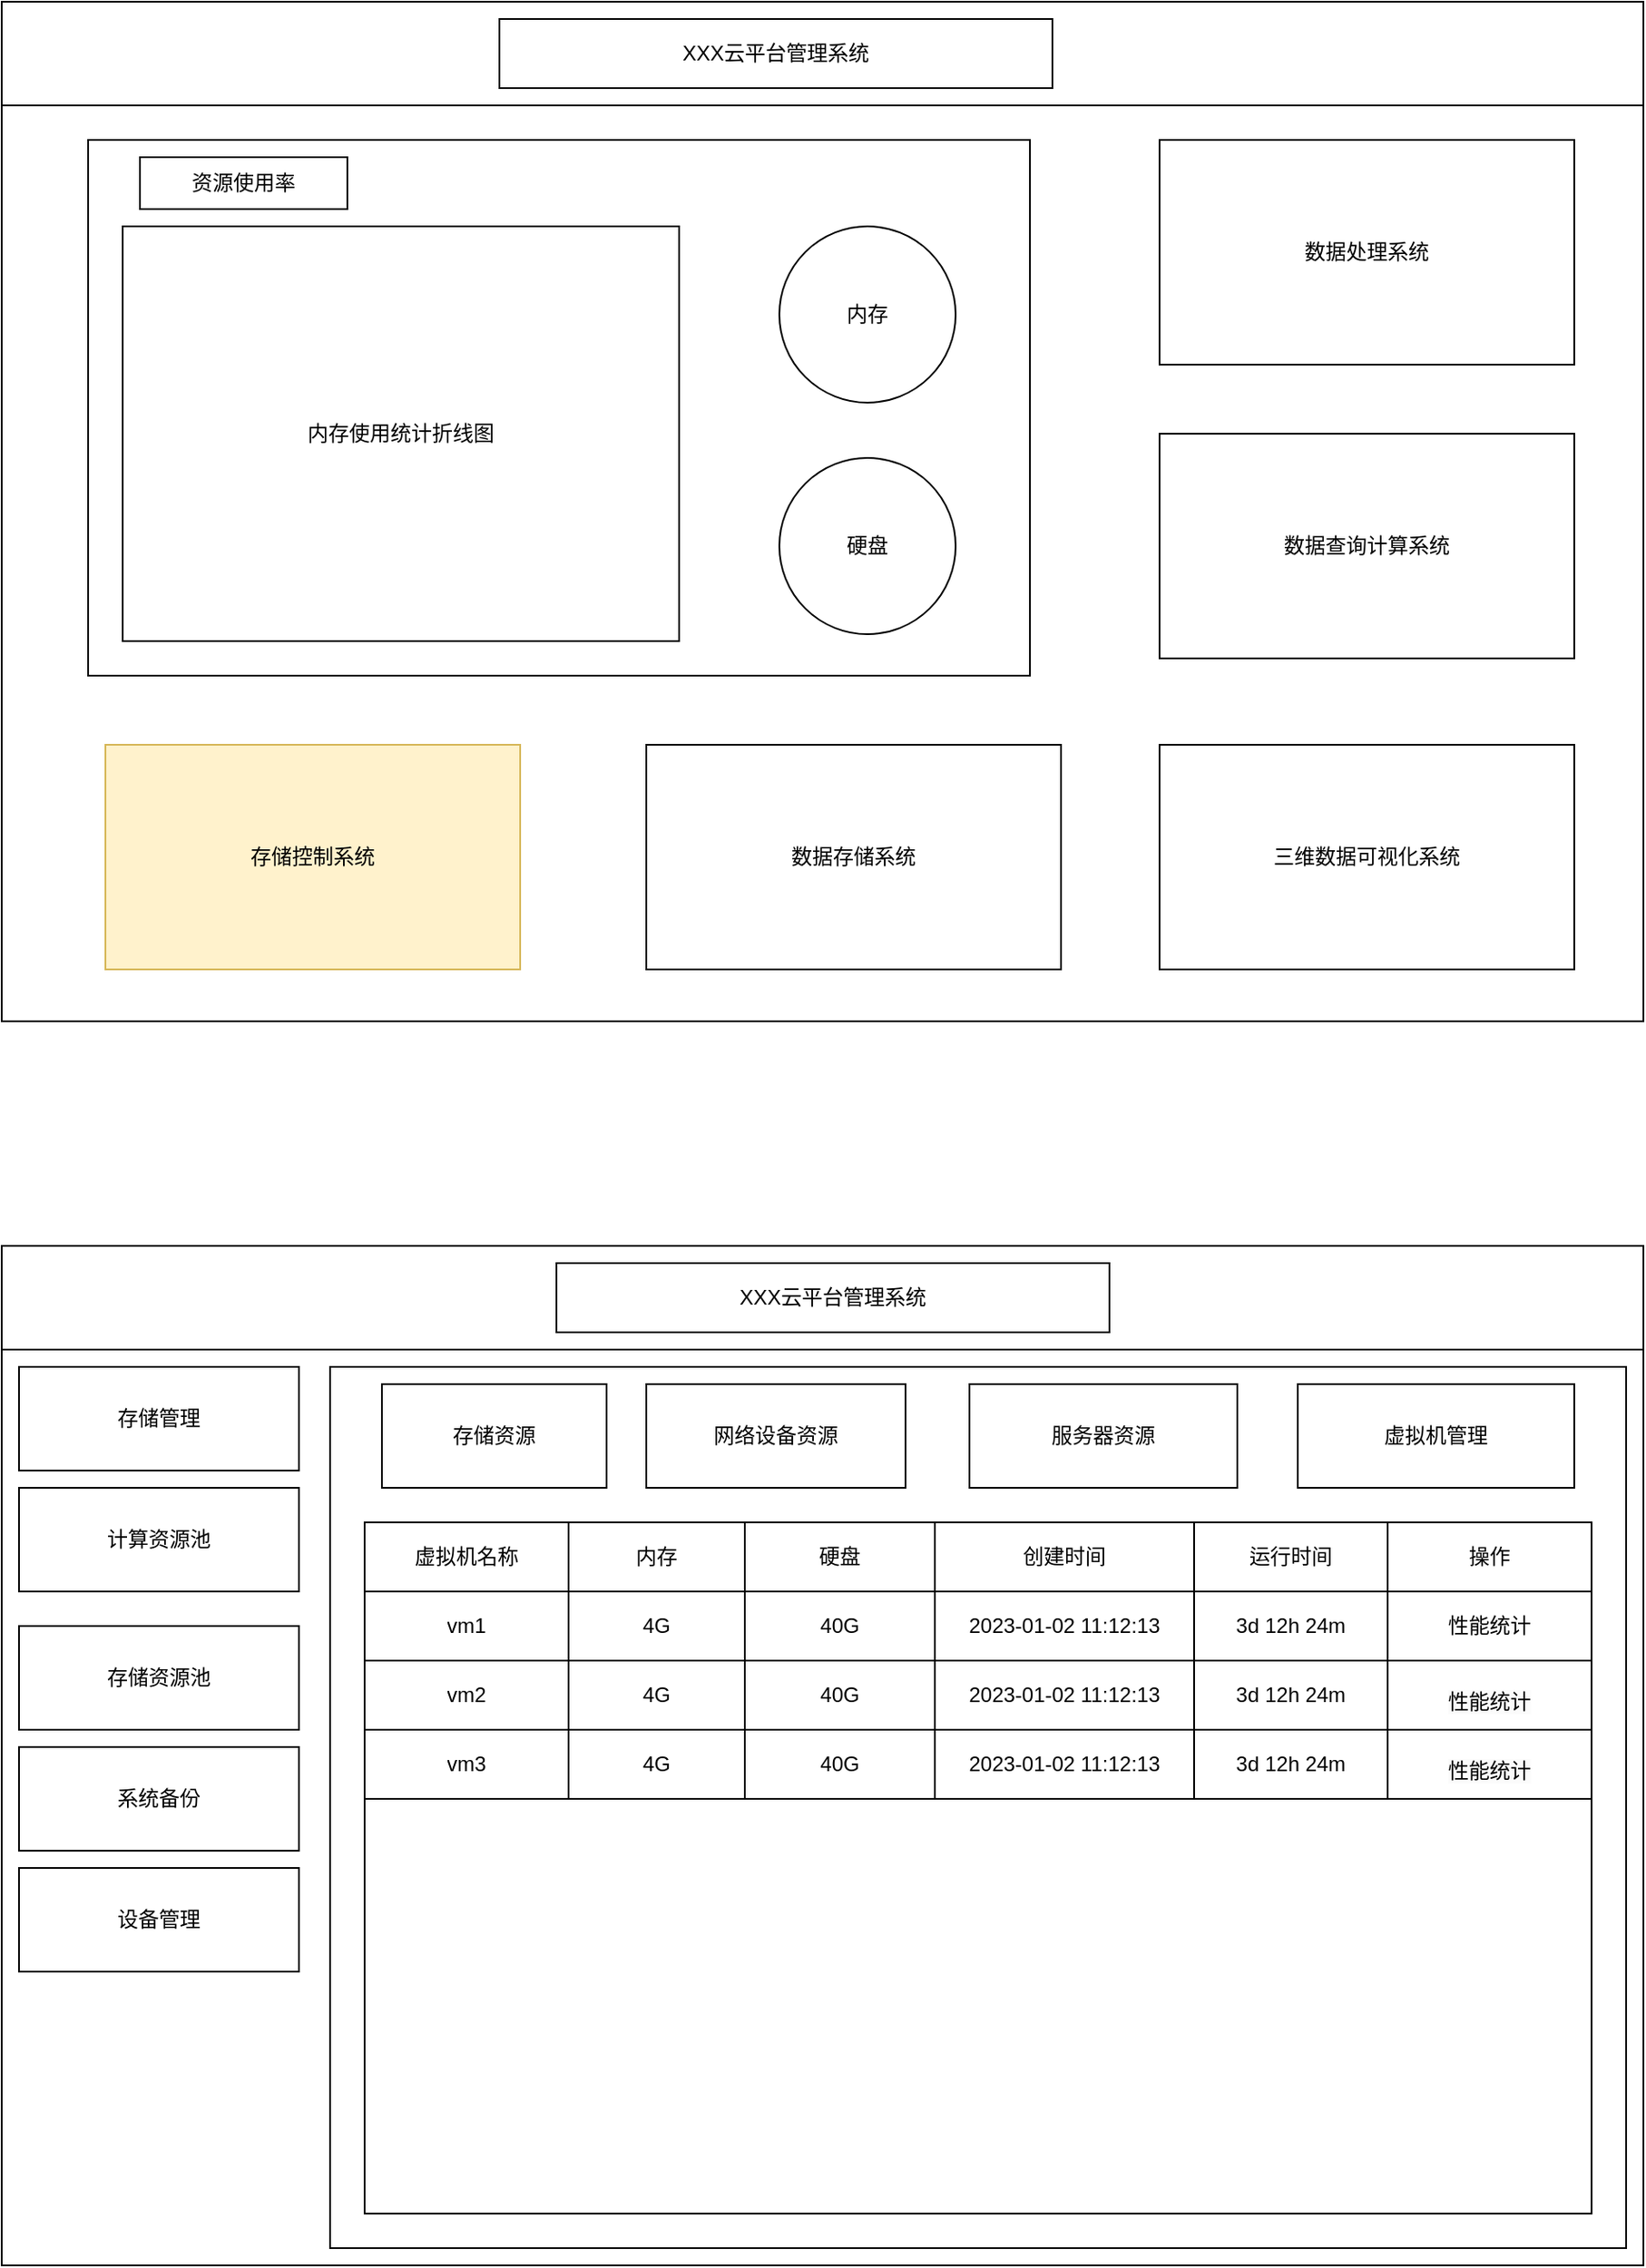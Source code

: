 <mxfile version="21.3.3" type="github">
  <diagram name="第 1 页" id="NVEBLmxHPtYreF8IRJ6X">
    <mxGraphModel dx="1360" dy="977" grid="1" gridSize="10" guides="1" tooltips="1" connect="1" arrows="1" fold="1" page="1" pageScale="1" pageWidth="2339" pageHeight="3300" math="0" shadow="0">
      <root>
        <mxCell id="0" />
        <mxCell id="1" parent="0" />
        <mxCell id="mkwkqjg2g1FwR-pgGGm_-10" value="" style="rounded=0;whiteSpace=wrap;html=1;" vertex="1" parent="1">
          <mxGeometry x="140" y="680" width="950" height="590" as="geometry" />
        </mxCell>
        <mxCell id="mkwkqjg2g1FwR-pgGGm_-4" value="数据存储系统" style="rounded=0;whiteSpace=wrap;html=1;" vertex="1" parent="1">
          <mxGeometry x="513" y="1110" width="240" height="130" as="geometry" />
        </mxCell>
        <mxCell id="mkwkqjg2g1FwR-pgGGm_-5" value="数据查询计算系统" style="rounded=0;whiteSpace=wrap;html=1;" vertex="1" parent="1">
          <mxGeometry x="810" y="930" width="240" height="130" as="geometry" />
        </mxCell>
        <mxCell id="mkwkqjg2g1FwR-pgGGm_-6" value="三维数据可视化系统" style="rounded=0;whiteSpace=wrap;html=1;" vertex="1" parent="1">
          <mxGeometry x="810" y="1110" width="240" height="130" as="geometry" />
        </mxCell>
        <mxCell id="mkwkqjg2g1FwR-pgGGm_-8" value="数据处理系统" style="rounded=0;whiteSpace=wrap;html=1;" vertex="1" parent="1">
          <mxGeometry x="810" y="760" width="240" height="130" as="geometry" />
        </mxCell>
        <mxCell id="mkwkqjg2g1FwR-pgGGm_-7" value="存储控制系统" style="rounded=0;whiteSpace=wrap;html=1;fillColor=#fff2cc;strokeColor=#d6b656;" vertex="1" parent="1">
          <mxGeometry x="200" y="1110" width="240" height="130" as="geometry" />
        </mxCell>
        <mxCell id="mkwkqjg2g1FwR-pgGGm_-11" value="" style="rounded=0;whiteSpace=wrap;html=1;" vertex="1" parent="1">
          <mxGeometry x="140" y="680" width="950" height="60" as="geometry" />
        </mxCell>
        <mxCell id="mkwkqjg2g1FwR-pgGGm_-12" value="XXX云平台管理系统" style="rounded=0;whiteSpace=wrap;html=1;align=center;" vertex="1" parent="1">
          <mxGeometry x="428" y="690" width="320" height="40" as="geometry" />
        </mxCell>
        <mxCell id="mkwkqjg2g1FwR-pgGGm_-18" value="" style="rounded=0;whiteSpace=wrap;html=1;" vertex="1" parent="1">
          <mxGeometry x="190" y="760" width="545" height="310" as="geometry" />
        </mxCell>
        <mxCell id="mkwkqjg2g1FwR-pgGGm_-16" value="硬盘" style="ellipse;whiteSpace=wrap;html=1;aspect=fixed;" vertex="1" parent="1">
          <mxGeometry x="590" y="944" width="102" height="102" as="geometry" />
        </mxCell>
        <mxCell id="mkwkqjg2g1FwR-pgGGm_-20" value="内存使用统计折线图" style="rounded=0;whiteSpace=wrap;html=1;" vertex="1" parent="1">
          <mxGeometry x="210" y="810" width="322" height="240" as="geometry" />
        </mxCell>
        <mxCell id="mkwkqjg2g1FwR-pgGGm_-21" value="内存" style="ellipse;whiteSpace=wrap;html=1;aspect=fixed;" vertex="1" parent="1">
          <mxGeometry x="590" y="810" width="102" height="102" as="geometry" />
        </mxCell>
        <mxCell id="mkwkqjg2g1FwR-pgGGm_-23" value="" style="rounded=0;whiteSpace=wrap;html=1;" vertex="1" parent="1">
          <mxGeometry x="140" y="1400" width="950" height="590" as="geometry" />
        </mxCell>
        <mxCell id="mkwkqjg2g1FwR-pgGGm_-24" value="" style="rounded=0;whiteSpace=wrap;html=1;" vertex="1" parent="1">
          <mxGeometry x="140" y="1400" width="950" height="60" as="geometry" />
        </mxCell>
        <mxCell id="mkwkqjg2g1FwR-pgGGm_-27" value="XXX云平台管理系统" style="rounded=0;whiteSpace=wrap;html=1;align=center;" vertex="1" parent="1">
          <mxGeometry x="461" y="1410" width="320" height="40" as="geometry" />
        </mxCell>
        <mxCell id="mkwkqjg2g1FwR-pgGGm_-29" value="存储管理" style="rounded=0;whiteSpace=wrap;html=1;" vertex="1" parent="1">
          <mxGeometry x="150" y="1470" width="162" height="60" as="geometry" />
        </mxCell>
        <mxCell id="mkwkqjg2g1FwR-pgGGm_-30" value="计算资源池" style="rounded=0;whiteSpace=wrap;html=1;" vertex="1" parent="1">
          <mxGeometry x="150" y="1540" width="162" height="60" as="geometry" />
        </mxCell>
        <mxCell id="mkwkqjg2g1FwR-pgGGm_-31" value="存储资源池" style="rounded=0;whiteSpace=wrap;html=1;" vertex="1" parent="1">
          <mxGeometry x="150" y="1620" width="162" height="60" as="geometry" />
        </mxCell>
        <mxCell id="mkwkqjg2g1FwR-pgGGm_-32" value="系统备份" style="rounded=0;whiteSpace=wrap;html=1;" vertex="1" parent="1">
          <mxGeometry x="150" y="1690" width="162" height="60" as="geometry" />
        </mxCell>
        <mxCell id="mkwkqjg2g1FwR-pgGGm_-33" value="设备管理" style="rounded=0;whiteSpace=wrap;html=1;" vertex="1" parent="1">
          <mxGeometry x="150" y="1760" width="162" height="60" as="geometry" />
        </mxCell>
        <mxCell id="mkwkqjg2g1FwR-pgGGm_-34" value="" style="rounded=0;whiteSpace=wrap;html=1;" vertex="1" parent="1">
          <mxGeometry x="330" y="1470" width="750" height="510" as="geometry" />
        </mxCell>
        <mxCell id="mkwkqjg2g1FwR-pgGGm_-35" value="存储资源" style="rounded=0;whiteSpace=wrap;html=1;" vertex="1" parent="1">
          <mxGeometry x="360" y="1480" width="130" height="60" as="geometry" />
        </mxCell>
        <mxCell id="mkwkqjg2g1FwR-pgGGm_-36" value="网络设备资源" style="rounded=0;whiteSpace=wrap;html=1;" vertex="1" parent="1">
          <mxGeometry x="513" y="1480" width="150" height="60" as="geometry" />
        </mxCell>
        <mxCell id="mkwkqjg2g1FwR-pgGGm_-37" value="虚拟机管理" style="rounded=0;whiteSpace=wrap;html=1;" vertex="1" parent="1">
          <mxGeometry x="890" y="1480" width="160" height="60" as="geometry" />
        </mxCell>
        <mxCell id="mkwkqjg2g1FwR-pgGGm_-38" value="服务器资源" style="rounded=0;whiteSpace=wrap;html=1;" vertex="1" parent="1">
          <mxGeometry x="700" y="1480" width="155" height="60" as="geometry" />
        </mxCell>
        <mxCell id="mkwkqjg2g1FwR-pgGGm_-40" value="" style="rounded=0;whiteSpace=wrap;html=1;" vertex="1" parent="1">
          <mxGeometry x="350" y="1560" width="710" height="400" as="geometry" />
        </mxCell>
        <mxCell id="mkwkqjg2g1FwR-pgGGm_-41" value="" style="shape=table;startSize=0;container=1;collapsible=0;childLayout=tableLayout;" vertex="1" parent="1">
          <mxGeometry x="350" y="1560" width="710" height="160" as="geometry" />
        </mxCell>
        <mxCell id="mkwkqjg2g1FwR-pgGGm_-42" value="" style="shape=tableRow;horizontal=0;startSize=0;swimlaneHead=0;swimlaneBody=0;strokeColor=inherit;top=0;left=0;bottom=0;right=0;collapsible=0;dropTarget=0;fillColor=none;points=[[0,0.5],[1,0.5]];portConstraint=eastwest;" vertex="1" parent="mkwkqjg2g1FwR-pgGGm_-41">
          <mxGeometry width="710" height="40" as="geometry" />
        </mxCell>
        <mxCell id="mkwkqjg2g1FwR-pgGGm_-43" value="虚拟机名称" style="shape=partialRectangle;html=1;whiteSpace=wrap;connectable=0;strokeColor=inherit;overflow=hidden;fillColor=none;top=0;left=0;bottom=0;right=0;pointerEvents=1;" vertex="1" parent="mkwkqjg2g1FwR-pgGGm_-42">
          <mxGeometry width="118" height="40" as="geometry">
            <mxRectangle width="118" height="40" as="alternateBounds" />
          </mxGeometry>
        </mxCell>
        <mxCell id="mkwkqjg2g1FwR-pgGGm_-44" value="内存" style="shape=partialRectangle;html=1;whiteSpace=wrap;connectable=0;strokeColor=inherit;overflow=hidden;fillColor=none;top=0;left=0;bottom=0;right=0;pointerEvents=1;" vertex="1" parent="mkwkqjg2g1FwR-pgGGm_-42">
          <mxGeometry x="118" width="102" height="40" as="geometry">
            <mxRectangle width="102" height="40" as="alternateBounds" />
          </mxGeometry>
        </mxCell>
        <mxCell id="mkwkqjg2g1FwR-pgGGm_-45" value="硬盘" style="shape=partialRectangle;html=1;whiteSpace=wrap;connectable=0;strokeColor=inherit;overflow=hidden;fillColor=none;top=0;left=0;bottom=0;right=0;pointerEvents=1;" vertex="1" parent="mkwkqjg2g1FwR-pgGGm_-42">
          <mxGeometry x="220" width="110" height="40" as="geometry">
            <mxRectangle width="110" height="40" as="alternateBounds" />
          </mxGeometry>
        </mxCell>
        <mxCell id="mkwkqjg2g1FwR-pgGGm_-46" value="创建时间" style="shape=partialRectangle;html=1;whiteSpace=wrap;connectable=0;strokeColor=inherit;overflow=hidden;fillColor=none;top=0;left=0;bottom=0;right=0;pointerEvents=1;" vertex="1" parent="mkwkqjg2g1FwR-pgGGm_-42">
          <mxGeometry x="330" width="150" height="40" as="geometry">
            <mxRectangle width="150" height="40" as="alternateBounds" />
          </mxGeometry>
        </mxCell>
        <mxCell id="mkwkqjg2g1FwR-pgGGm_-47" value="运行时间" style="shape=partialRectangle;html=1;whiteSpace=wrap;connectable=0;strokeColor=inherit;overflow=hidden;fillColor=none;top=0;left=0;bottom=0;right=0;pointerEvents=1;" vertex="1" parent="mkwkqjg2g1FwR-pgGGm_-42">
          <mxGeometry x="480" width="112" height="40" as="geometry">
            <mxRectangle width="112" height="40" as="alternateBounds" />
          </mxGeometry>
        </mxCell>
        <mxCell id="mkwkqjg2g1FwR-pgGGm_-48" value="操作" style="shape=partialRectangle;html=1;whiteSpace=wrap;connectable=0;strokeColor=inherit;overflow=hidden;fillColor=none;top=0;left=0;bottom=0;right=0;pointerEvents=1;" vertex="1" parent="mkwkqjg2g1FwR-pgGGm_-42">
          <mxGeometry x="592" width="118" height="40" as="geometry">
            <mxRectangle width="118" height="40" as="alternateBounds" />
          </mxGeometry>
        </mxCell>
        <mxCell id="mkwkqjg2g1FwR-pgGGm_-56" value="" style="shape=tableRow;horizontal=0;startSize=0;swimlaneHead=0;swimlaneBody=0;strokeColor=inherit;top=0;left=0;bottom=0;right=0;collapsible=0;dropTarget=0;fillColor=none;points=[[0,0.5],[1,0.5]];portConstraint=eastwest;" vertex="1" parent="mkwkqjg2g1FwR-pgGGm_-41">
          <mxGeometry y="40" width="710" height="40" as="geometry" />
        </mxCell>
        <mxCell id="mkwkqjg2g1FwR-pgGGm_-57" value="vm1" style="shape=partialRectangle;html=1;whiteSpace=wrap;connectable=0;strokeColor=inherit;overflow=hidden;fillColor=none;top=0;left=0;bottom=0;right=0;pointerEvents=1;" vertex="1" parent="mkwkqjg2g1FwR-pgGGm_-56">
          <mxGeometry width="118" height="40" as="geometry">
            <mxRectangle width="118" height="40" as="alternateBounds" />
          </mxGeometry>
        </mxCell>
        <mxCell id="mkwkqjg2g1FwR-pgGGm_-58" value="4G" style="shape=partialRectangle;html=1;whiteSpace=wrap;connectable=0;strokeColor=inherit;overflow=hidden;fillColor=none;top=0;left=0;bottom=0;right=0;pointerEvents=1;" vertex="1" parent="mkwkqjg2g1FwR-pgGGm_-56">
          <mxGeometry x="118" width="102" height="40" as="geometry">
            <mxRectangle width="102" height="40" as="alternateBounds" />
          </mxGeometry>
        </mxCell>
        <mxCell id="mkwkqjg2g1FwR-pgGGm_-59" value="40G" style="shape=partialRectangle;html=1;whiteSpace=wrap;connectable=0;strokeColor=inherit;overflow=hidden;fillColor=none;top=0;left=0;bottom=0;right=0;pointerEvents=1;" vertex="1" parent="mkwkqjg2g1FwR-pgGGm_-56">
          <mxGeometry x="220" width="110" height="40" as="geometry">
            <mxRectangle width="110" height="40" as="alternateBounds" />
          </mxGeometry>
        </mxCell>
        <mxCell id="mkwkqjg2g1FwR-pgGGm_-60" value="2023-01-02 11:12:13" style="shape=partialRectangle;html=1;whiteSpace=wrap;connectable=0;strokeColor=inherit;overflow=hidden;fillColor=none;top=0;left=0;bottom=0;right=0;pointerEvents=1;" vertex="1" parent="mkwkqjg2g1FwR-pgGGm_-56">
          <mxGeometry x="330" width="150" height="40" as="geometry">
            <mxRectangle width="150" height="40" as="alternateBounds" />
          </mxGeometry>
        </mxCell>
        <mxCell id="mkwkqjg2g1FwR-pgGGm_-61" value="3d 12h 24m" style="shape=partialRectangle;html=1;whiteSpace=wrap;connectable=0;strokeColor=inherit;overflow=hidden;fillColor=none;top=0;left=0;bottom=0;right=0;pointerEvents=1;" vertex="1" parent="mkwkqjg2g1FwR-pgGGm_-56">
          <mxGeometry x="480" width="112" height="40" as="geometry">
            <mxRectangle width="112" height="40" as="alternateBounds" />
          </mxGeometry>
        </mxCell>
        <mxCell id="mkwkqjg2g1FwR-pgGGm_-62" value="性能统计" style="shape=partialRectangle;html=1;whiteSpace=wrap;connectable=0;strokeColor=inherit;overflow=hidden;fillColor=none;top=0;left=0;bottom=0;right=0;pointerEvents=1;" vertex="1" parent="mkwkqjg2g1FwR-pgGGm_-56">
          <mxGeometry x="592" width="118" height="40" as="geometry">
            <mxRectangle width="118" height="40" as="alternateBounds" />
          </mxGeometry>
        </mxCell>
        <mxCell id="mkwkqjg2g1FwR-pgGGm_-49" value="" style="shape=tableRow;horizontal=0;startSize=0;swimlaneHead=0;swimlaneBody=0;strokeColor=inherit;top=0;left=0;bottom=0;right=0;collapsible=0;dropTarget=0;fillColor=none;points=[[0,0.5],[1,0.5]];portConstraint=eastwest;" vertex="1" parent="mkwkqjg2g1FwR-pgGGm_-41">
          <mxGeometry y="80" width="710" height="40" as="geometry" />
        </mxCell>
        <mxCell id="mkwkqjg2g1FwR-pgGGm_-50" value="vm2" style="shape=partialRectangle;html=1;whiteSpace=wrap;connectable=0;strokeColor=inherit;overflow=hidden;fillColor=none;top=0;left=0;bottom=0;right=0;pointerEvents=1;" vertex="1" parent="mkwkqjg2g1FwR-pgGGm_-49">
          <mxGeometry width="118" height="40" as="geometry">
            <mxRectangle width="118" height="40" as="alternateBounds" />
          </mxGeometry>
        </mxCell>
        <mxCell id="mkwkqjg2g1FwR-pgGGm_-51" value="4G" style="shape=partialRectangle;html=1;whiteSpace=wrap;connectable=0;strokeColor=inherit;overflow=hidden;fillColor=none;top=0;left=0;bottom=0;right=0;pointerEvents=1;" vertex="1" parent="mkwkqjg2g1FwR-pgGGm_-49">
          <mxGeometry x="118" width="102" height="40" as="geometry">
            <mxRectangle width="102" height="40" as="alternateBounds" />
          </mxGeometry>
        </mxCell>
        <mxCell id="mkwkqjg2g1FwR-pgGGm_-52" value="40G" style="shape=partialRectangle;html=1;whiteSpace=wrap;connectable=0;strokeColor=inherit;overflow=hidden;fillColor=none;top=0;left=0;bottom=0;right=0;pointerEvents=1;" vertex="1" parent="mkwkqjg2g1FwR-pgGGm_-49">
          <mxGeometry x="220" width="110" height="40" as="geometry">
            <mxRectangle width="110" height="40" as="alternateBounds" />
          </mxGeometry>
        </mxCell>
        <mxCell id="mkwkqjg2g1FwR-pgGGm_-53" value="2023-01-02 11:12:13" style="shape=partialRectangle;html=1;whiteSpace=wrap;connectable=0;strokeColor=inherit;overflow=hidden;fillColor=none;top=0;left=0;bottom=0;right=0;pointerEvents=1;" vertex="1" parent="mkwkqjg2g1FwR-pgGGm_-49">
          <mxGeometry x="330" width="150" height="40" as="geometry">
            <mxRectangle width="150" height="40" as="alternateBounds" />
          </mxGeometry>
        </mxCell>
        <mxCell id="mkwkqjg2g1FwR-pgGGm_-54" value="3d 12h 24m" style="shape=partialRectangle;html=1;whiteSpace=wrap;connectable=0;strokeColor=inherit;overflow=hidden;fillColor=none;top=0;left=0;bottom=0;right=0;pointerEvents=1;" vertex="1" parent="mkwkqjg2g1FwR-pgGGm_-49">
          <mxGeometry x="480" width="112" height="40" as="geometry">
            <mxRectangle width="112" height="40" as="alternateBounds" />
          </mxGeometry>
        </mxCell>
        <mxCell id="mkwkqjg2g1FwR-pgGGm_-55" value="&#xa;&lt;span style=&quot;color: rgb(0, 0, 0); font-family: Helvetica; font-size: 12px; font-style: normal; font-variant-ligatures: normal; font-variant-caps: normal; font-weight: 400; letter-spacing: normal; orphans: 2; text-align: center; text-indent: 0px; text-transform: none; widows: 2; word-spacing: 0px; -webkit-text-stroke-width: 0px; background-color: rgb(251, 251, 251); text-decoration-thickness: initial; text-decoration-style: initial; text-decoration-color: initial; float: none; display: inline !important;&quot;&gt;性能统计&lt;/span&gt;&#xa;&#xa;" style="shape=partialRectangle;html=1;whiteSpace=wrap;connectable=0;strokeColor=inherit;overflow=hidden;fillColor=none;top=0;left=0;bottom=0;right=0;pointerEvents=1;" vertex="1" parent="mkwkqjg2g1FwR-pgGGm_-49">
          <mxGeometry x="592" width="118" height="40" as="geometry">
            <mxRectangle width="118" height="40" as="alternateBounds" />
          </mxGeometry>
        </mxCell>
        <mxCell id="mkwkqjg2g1FwR-pgGGm_-63" value="" style="shape=tableRow;horizontal=0;startSize=0;swimlaneHead=0;swimlaneBody=0;strokeColor=inherit;top=0;left=0;bottom=0;right=0;collapsible=0;dropTarget=0;fillColor=none;points=[[0,0.5],[1,0.5]];portConstraint=eastwest;" vertex="1" parent="mkwkqjg2g1FwR-pgGGm_-41">
          <mxGeometry y="120" width="710" height="40" as="geometry" />
        </mxCell>
        <mxCell id="mkwkqjg2g1FwR-pgGGm_-64" value="vm3" style="shape=partialRectangle;html=1;whiteSpace=wrap;connectable=0;strokeColor=inherit;overflow=hidden;fillColor=none;top=0;left=0;bottom=0;right=0;pointerEvents=1;" vertex="1" parent="mkwkqjg2g1FwR-pgGGm_-63">
          <mxGeometry width="118" height="40" as="geometry">
            <mxRectangle width="118" height="40" as="alternateBounds" />
          </mxGeometry>
        </mxCell>
        <mxCell id="mkwkqjg2g1FwR-pgGGm_-65" value="4G" style="shape=partialRectangle;html=1;whiteSpace=wrap;connectable=0;strokeColor=inherit;overflow=hidden;fillColor=none;top=0;left=0;bottom=0;right=0;pointerEvents=1;" vertex="1" parent="mkwkqjg2g1FwR-pgGGm_-63">
          <mxGeometry x="118" width="102" height="40" as="geometry">
            <mxRectangle width="102" height="40" as="alternateBounds" />
          </mxGeometry>
        </mxCell>
        <mxCell id="mkwkqjg2g1FwR-pgGGm_-66" value="40G" style="shape=partialRectangle;html=1;whiteSpace=wrap;connectable=0;strokeColor=inherit;overflow=hidden;fillColor=none;top=0;left=0;bottom=0;right=0;pointerEvents=1;" vertex="1" parent="mkwkqjg2g1FwR-pgGGm_-63">
          <mxGeometry x="220" width="110" height="40" as="geometry">
            <mxRectangle width="110" height="40" as="alternateBounds" />
          </mxGeometry>
        </mxCell>
        <mxCell id="mkwkqjg2g1FwR-pgGGm_-67" value="2023-01-02 11:12:13" style="shape=partialRectangle;html=1;whiteSpace=wrap;connectable=0;strokeColor=inherit;overflow=hidden;fillColor=none;top=0;left=0;bottom=0;right=0;pointerEvents=1;" vertex="1" parent="mkwkqjg2g1FwR-pgGGm_-63">
          <mxGeometry x="330" width="150" height="40" as="geometry">
            <mxRectangle width="150" height="40" as="alternateBounds" />
          </mxGeometry>
        </mxCell>
        <mxCell id="mkwkqjg2g1FwR-pgGGm_-68" value="3d 12h 24m" style="shape=partialRectangle;html=1;whiteSpace=wrap;connectable=0;strokeColor=inherit;overflow=hidden;fillColor=none;top=0;left=0;bottom=0;right=0;pointerEvents=1;" vertex="1" parent="mkwkqjg2g1FwR-pgGGm_-63">
          <mxGeometry x="480" width="112" height="40" as="geometry">
            <mxRectangle width="112" height="40" as="alternateBounds" />
          </mxGeometry>
        </mxCell>
        <mxCell id="mkwkqjg2g1FwR-pgGGm_-69" value="&#xa;&lt;span style=&quot;color: rgb(0, 0, 0); font-family: Helvetica; font-size: 12px; font-style: normal; font-variant-ligatures: normal; font-variant-caps: normal; font-weight: 400; letter-spacing: normal; orphans: 2; text-align: center; text-indent: 0px; text-transform: none; widows: 2; word-spacing: 0px; -webkit-text-stroke-width: 0px; background-color: rgb(251, 251, 251); text-decoration-thickness: initial; text-decoration-style: initial; text-decoration-color: initial; float: none; display: inline !important;&quot;&gt;性能统计&lt;/span&gt;&#xa;&#xa;" style="shape=partialRectangle;html=1;whiteSpace=wrap;connectable=0;strokeColor=inherit;overflow=hidden;fillColor=none;top=0;left=0;bottom=0;right=0;pointerEvents=1;" vertex="1" parent="mkwkqjg2g1FwR-pgGGm_-63">
          <mxGeometry x="592" width="118" height="40" as="geometry">
            <mxRectangle width="118" height="40" as="alternateBounds" />
          </mxGeometry>
        </mxCell>
        <mxCell id="mkwkqjg2g1FwR-pgGGm_-71" value="资源使用率" style="rounded=0;whiteSpace=wrap;html=1;" vertex="1" parent="1">
          <mxGeometry x="220" y="770" width="120" height="30" as="geometry" />
        </mxCell>
      </root>
    </mxGraphModel>
  </diagram>
</mxfile>
